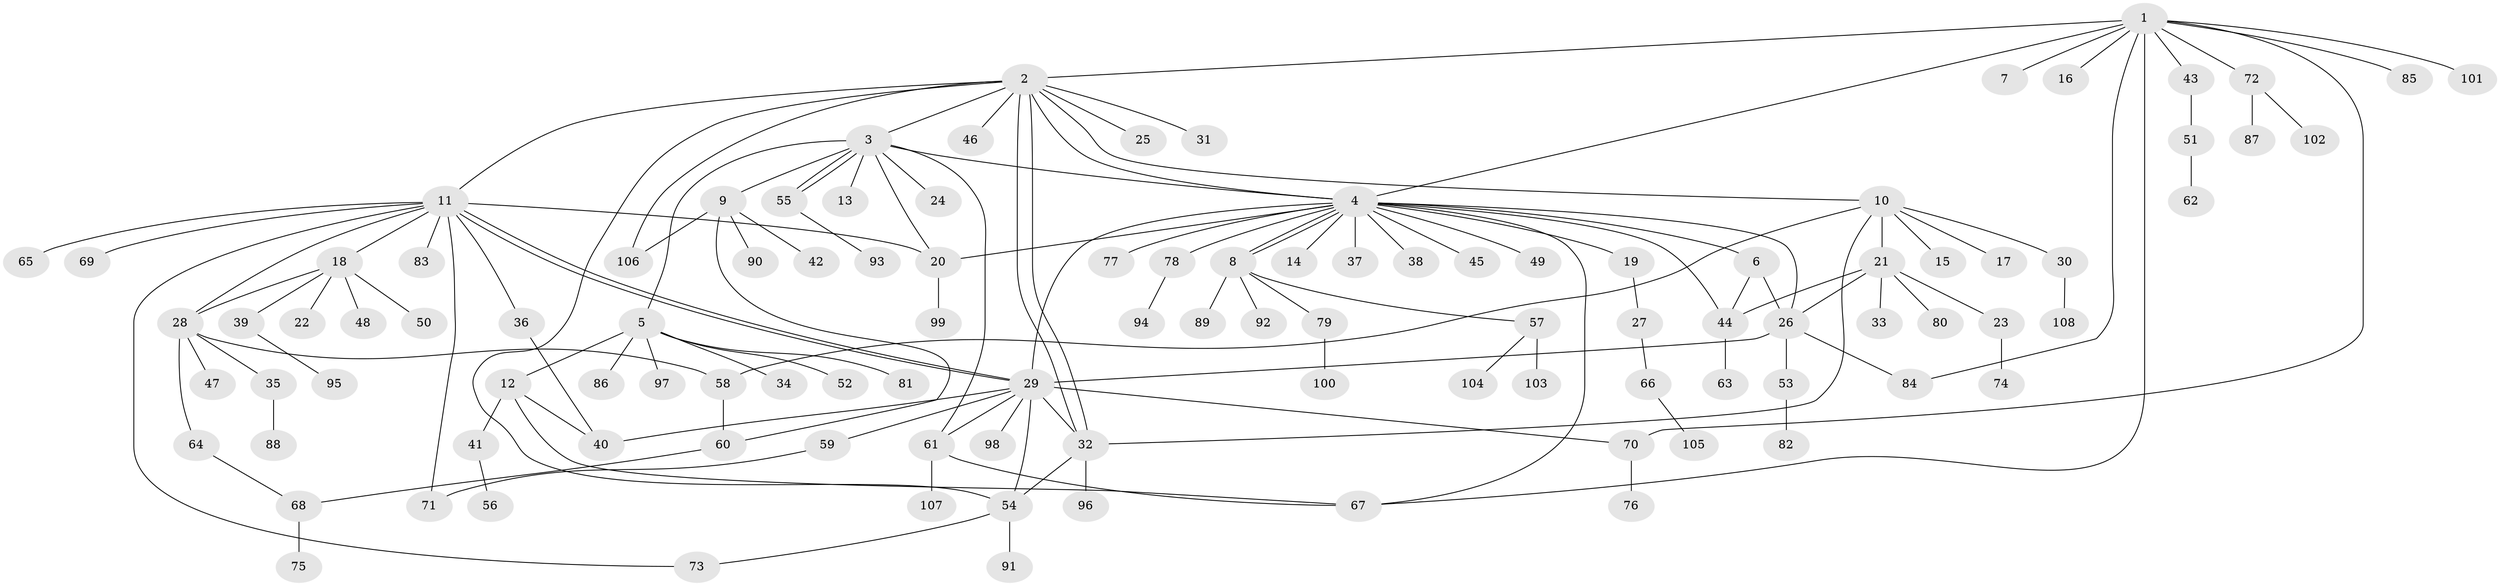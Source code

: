 // Generated by graph-tools (version 1.1) at 2025/26/03/09/25 03:26:07]
// undirected, 108 vertices, 140 edges
graph export_dot {
graph [start="1"]
  node [color=gray90,style=filled];
  1;
  2;
  3;
  4;
  5;
  6;
  7;
  8;
  9;
  10;
  11;
  12;
  13;
  14;
  15;
  16;
  17;
  18;
  19;
  20;
  21;
  22;
  23;
  24;
  25;
  26;
  27;
  28;
  29;
  30;
  31;
  32;
  33;
  34;
  35;
  36;
  37;
  38;
  39;
  40;
  41;
  42;
  43;
  44;
  45;
  46;
  47;
  48;
  49;
  50;
  51;
  52;
  53;
  54;
  55;
  56;
  57;
  58;
  59;
  60;
  61;
  62;
  63;
  64;
  65;
  66;
  67;
  68;
  69;
  70;
  71;
  72;
  73;
  74;
  75;
  76;
  77;
  78;
  79;
  80;
  81;
  82;
  83;
  84;
  85;
  86;
  87;
  88;
  89;
  90;
  91;
  92;
  93;
  94;
  95;
  96;
  97;
  98;
  99;
  100;
  101;
  102;
  103;
  104;
  105;
  106;
  107;
  108;
  1 -- 2;
  1 -- 4;
  1 -- 7;
  1 -- 16;
  1 -- 43;
  1 -- 67;
  1 -- 70;
  1 -- 72;
  1 -- 84;
  1 -- 85;
  1 -- 101;
  2 -- 3;
  2 -- 4;
  2 -- 10;
  2 -- 11;
  2 -- 25;
  2 -- 31;
  2 -- 32;
  2 -- 32;
  2 -- 46;
  2 -- 54;
  2 -- 106;
  3 -- 4;
  3 -- 5;
  3 -- 9;
  3 -- 13;
  3 -- 20;
  3 -- 24;
  3 -- 55;
  3 -- 55;
  3 -- 61;
  4 -- 6;
  4 -- 8;
  4 -- 8;
  4 -- 14;
  4 -- 19;
  4 -- 20;
  4 -- 26;
  4 -- 29;
  4 -- 37;
  4 -- 38;
  4 -- 44;
  4 -- 45;
  4 -- 49;
  4 -- 67;
  4 -- 77;
  4 -- 78;
  5 -- 12;
  5 -- 34;
  5 -- 52;
  5 -- 81;
  5 -- 86;
  5 -- 97;
  6 -- 26;
  6 -- 44;
  8 -- 57;
  8 -- 79;
  8 -- 89;
  8 -- 92;
  9 -- 42;
  9 -- 60;
  9 -- 90;
  9 -- 106;
  10 -- 15;
  10 -- 17;
  10 -- 21;
  10 -- 30;
  10 -- 32;
  10 -- 58;
  11 -- 18;
  11 -- 20;
  11 -- 28;
  11 -- 29;
  11 -- 29;
  11 -- 36;
  11 -- 65;
  11 -- 69;
  11 -- 71;
  11 -- 73;
  11 -- 83;
  12 -- 40;
  12 -- 41;
  12 -- 67;
  18 -- 22;
  18 -- 28;
  18 -- 39;
  18 -- 48;
  18 -- 50;
  19 -- 27;
  20 -- 99;
  21 -- 23;
  21 -- 26;
  21 -- 33;
  21 -- 44;
  21 -- 80;
  23 -- 74;
  26 -- 29;
  26 -- 53;
  26 -- 84;
  27 -- 66;
  28 -- 35;
  28 -- 47;
  28 -- 58;
  28 -- 64;
  29 -- 32;
  29 -- 40;
  29 -- 54;
  29 -- 59;
  29 -- 61;
  29 -- 70;
  29 -- 98;
  30 -- 108;
  32 -- 54;
  32 -- 96;
  35 -- 88;
  36 -- 40;
  39 -- 95;
  41 -- 56;
  43 -- 51;
  44 -- 63;
  51 -- 62;
  53 -- 82;
  54 -- 73;
  54 -- 91;
  55 -- 93;
  57 -- 103;
  57 -- 104;
  58 -- 60;
  59 -- 71;
  60 -- 68;
  61 -- 67;
  61 -- 107;
  64 -- 68;
  66 -- 105;
  68 -- 75;
  70 -- 76;
  72 -- 87;
  72 -- 102;
  78 -- 94;
  79 -- 100;
}
